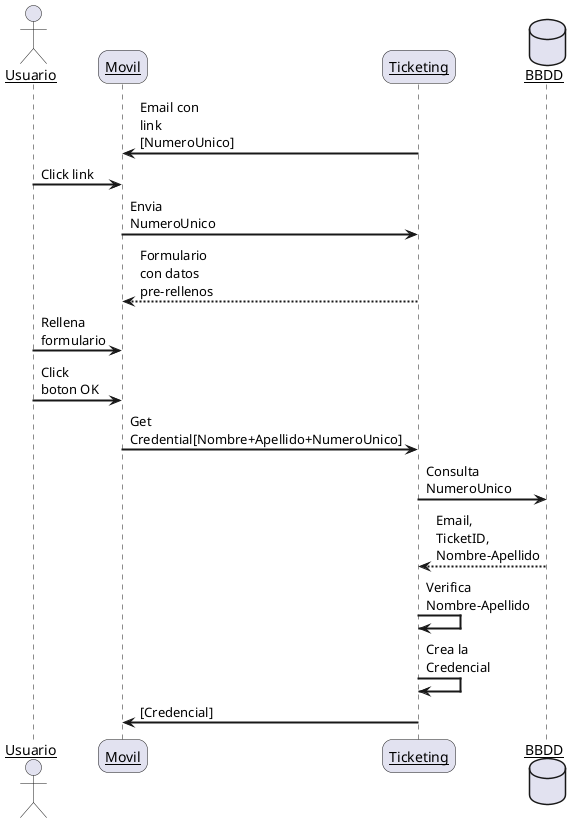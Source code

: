 @startuml
skinparam sequenceArrowThickness 2
skinparam roundcorner 20
skinparam maxmessagesize 60
skinparam sequenceParticipant underline

actor Usuario as U
participant "Movil" as M
participant "Ticketing" as T
database "BBDD" as D

T -> M: Email con link [NumeroUnico]

U -> M: Click link
M -> T: Envia NumeroUnico
return Formulario con datos pre-rellenos

U -> M: Rellena formulario

U -> M: Click boton OK

M -> T: Get Credential[Nombre+Apellido+NumeroUnico]

T -> D: Consulta NumeroUnico
return Email, TicketID, Nombre-Apellido

T -> T: Verifica Nombre-Apellido
T -> T: Crea la Credencial

T -> M: [Credencial]


@enduml